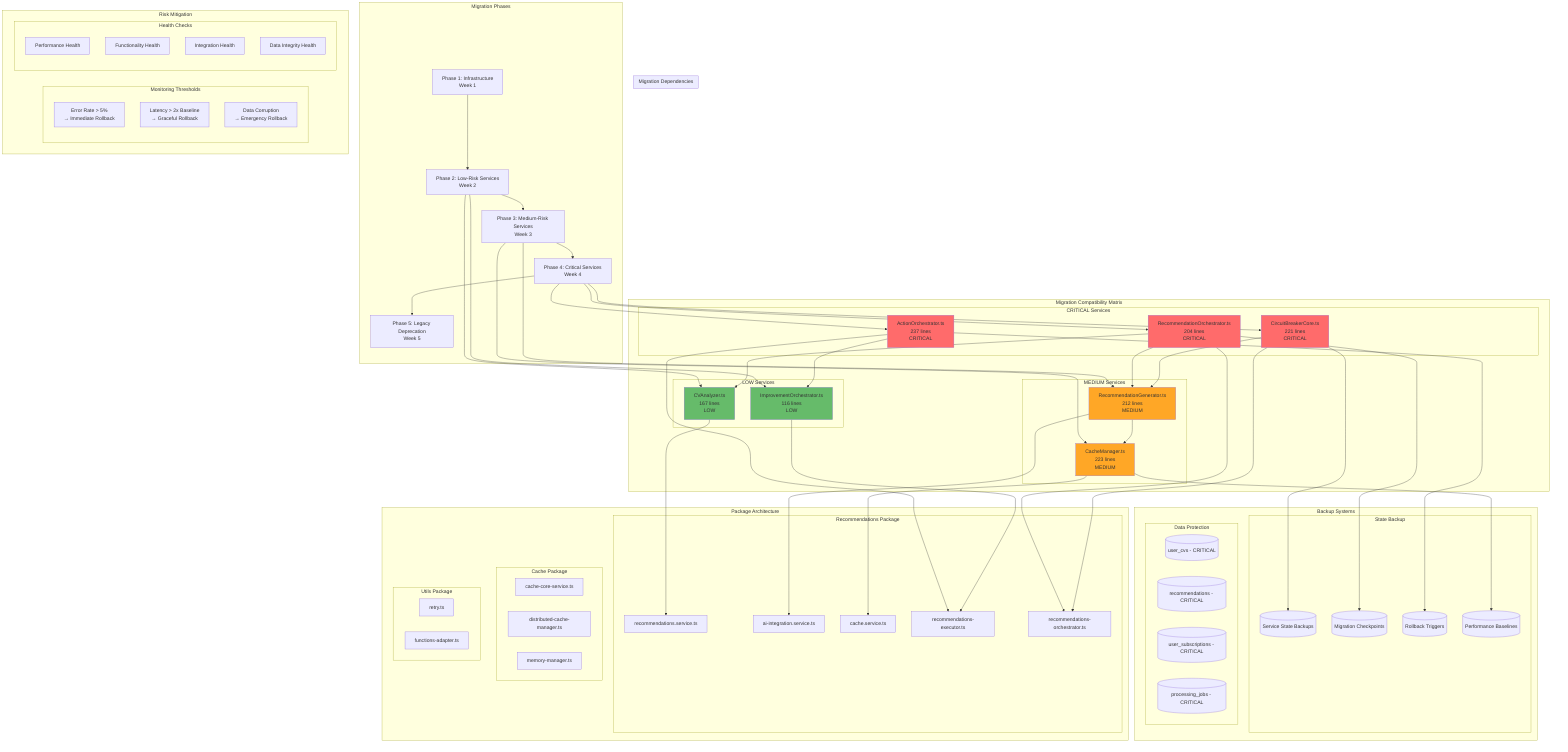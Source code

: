 graph TB
    subgraph "Migration Compatibility Matrix"
        subgraph "CRITICAL Services"
            CB[CircuitBreakerCore.ts<br/>221 lines<br/>CRITICAL]
            RO[RecommendationOrchestrator.ts<br/>204 lines<br/>CRITICAL]
            AO[ActionOrchestrator.ts<br/>237 lines<br/>CRITICAL]
        end
        
        subgraph "MEDIUM Services"
            CM[CacheManager.ts<br/>223 lines<br/>MEDIUM]
            RG[RecommendationGenerator.ts<br/>212 lines<br/>MEDIUM]
        end
        
        subgraph "LOW Services"
            CVA[CVAnalyzer.ts<br/>167 lines<br/>LOW]
            IO[ImprovementOrchestrator.ts<br/>116 lines<br/>LOW]
        end
    end
    
    subgraph "Package Architecture"
        subgraph "Recommendations Package"
            PRS[recommendations.service.ts]
            PAI[ai-integration.service.ts]
            PCS[cache.service.ts]
            PRE[recommendations-executor.ts]
            PRO[recommendations-orchestrator.ts]
        end
        
        subgraph "Cache Package"
            PCC[cache-core-service.ts]
            PCM[distributed-cache-manager.ts]
            PMS[memory-manager.ts]
        end
        
        subgraph "Utils Package"
            PRT[retry.ts]
            PFA[functions-adapter.ts]
        end
    end
    
    subgraph "Migration Dependencies"
        CB --> RG
        RO --> CVA
        RO --> RG
        AO --> IO
        RG --> CM
    end
    
    subgraph "Backup Systems"
        subgraph "State Backup"
            SSB[(Service State Backups)]
            MC[(Migration Checkpoints)]
            RT[(Rollback Triggers)]
            PB[(Performance Baselines)]
        end
        
        subgraph "Data Protection"
            CB_USER[(user_cvs - CRITICAL)]
            CB_REC[(recommendations - CRITICAL)]
            CB_SUB[(user_subscriptions - CRITICAL)]
            CB_JOBS[(processing_jobs - CRITICAL)]
        end
    end
    
    subgraph "Migration Phases"
        P1[Phase 1: Infrastructure<br/>Week 1]
        P2[Phase 2: Low-Risk Services<br/>Week 2]
        P3[Phase 3: Medium-Risk Services<br/>Week 3]
        P4[Phase 4: Critical Services<br/>Week 4]
        P5[Phase 5: Legacy Deprecation<br/>Week 5]
        
        P1 --> P2
        P2 --> P3
        P3 --> P4
        P4 --> P5
    end
    
    subgraph "Risk Mitigation"
        subgraph "Monitoring Thresholds"
            MT1[Error Rate > 5%<br/>→ Immediate Rollback]
            MT2[Latency > 2x Baseline<br/>→ Graceful Rollback]
            MT3[Data Corruption<br/>→ Emergency Rollback]
        end
        
        subgraph "Health Checks"
            HC1[Performance Health]
            HC2[Functionality Health]
            HC3[Integration Health]
            HC4[Data Integrity Health]
        end
    end
    
    %% Migration Flow
    CVA --> PRS
    IO --> PRE
    CM --> PCS
    RG --> PAI
    CB --> PRO
    RO --> PRO
    AO --> PRE
    
    %% Backup Connections
    CB --> SSB
    RO --> MC
    AO --> RT
    CM --> PB
    
    %% Phase Assignments
    P2 --> CVA
    P2 --> IO
    P3 --> CM
    P3 --> RG
    P4 --> CB
    P4 --> RO
    P4 --> AO
    
    style CB fill:#ff6b6b
    style RO fill:#ff6b6b
    style AO fill:#ff6b6b
    style CM fill:#ffa726
    style RG fill:#ffa726
    style CVA fill:#66bb6a
    style IO fill:#66bb6a